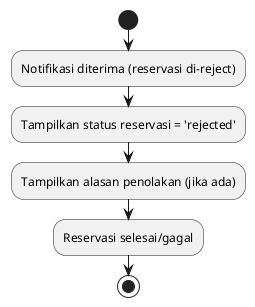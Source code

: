 @startuml Activity Diagram - Customer: Reservasi Di-Reject

|Customer|
start
:Notifikasi diterima (reservasi di-reject);
:Tampilkan status reservasi = 'rejected';
:Tampilkan alasan penolakan (jika ada);
:Reservasi selesai/gagal;

stop
@enduml

